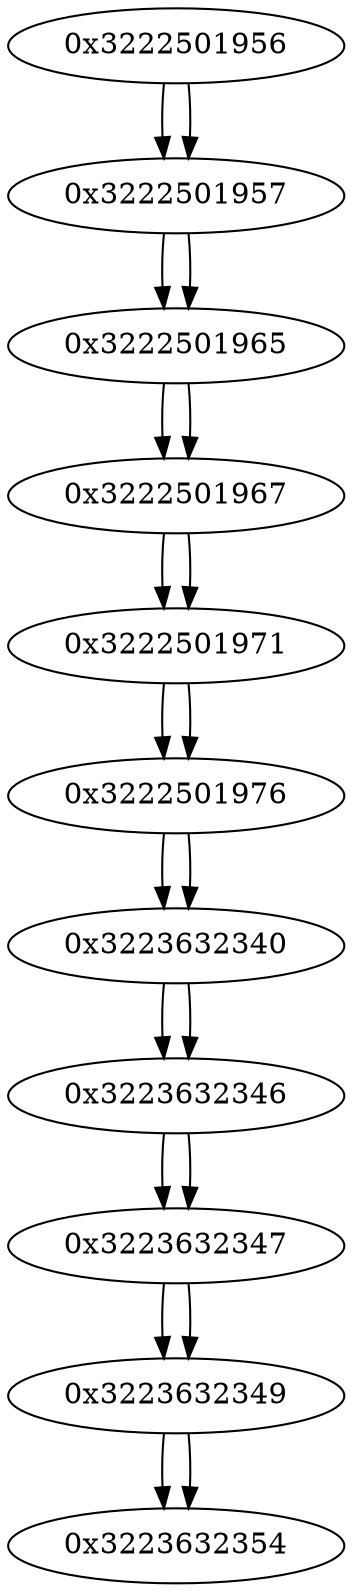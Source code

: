 digraph G{
/* nodes */
  n1 [label="0x3222501956"]
  n2 [label="0x3222501957"]
  n3 [label="0x3222501965"]
  n4 [label="0x3222501967"]
  n5 [label="0x3222501971"]
  n6 [label="0x3222501976"]
  n7 [label="0x3223632340"]
  n8 [label="0x3223632346"]
  n9 [label="0x3223632347"]
  n10 [label="0x3223632349"]
  n11 [label="0x3223632354"]
/* edges */
n1 -> n2;
n2 -> n3;
n1 -> n2;
n3 -> n4;
n2 -> n3;
n4 -> n5;
n3 -> n4;
n5 -> n6;
n4 -> n5;
n6 -> n7;
n5 -> n6;
n7 -> n8;
n6 -> n7;
n8 -> n9;
n7 -> n8;
n9 -> n10;
n8 -> n9;
n10 -> n11;
n9 -> n10;
n10 -> n11;
}
